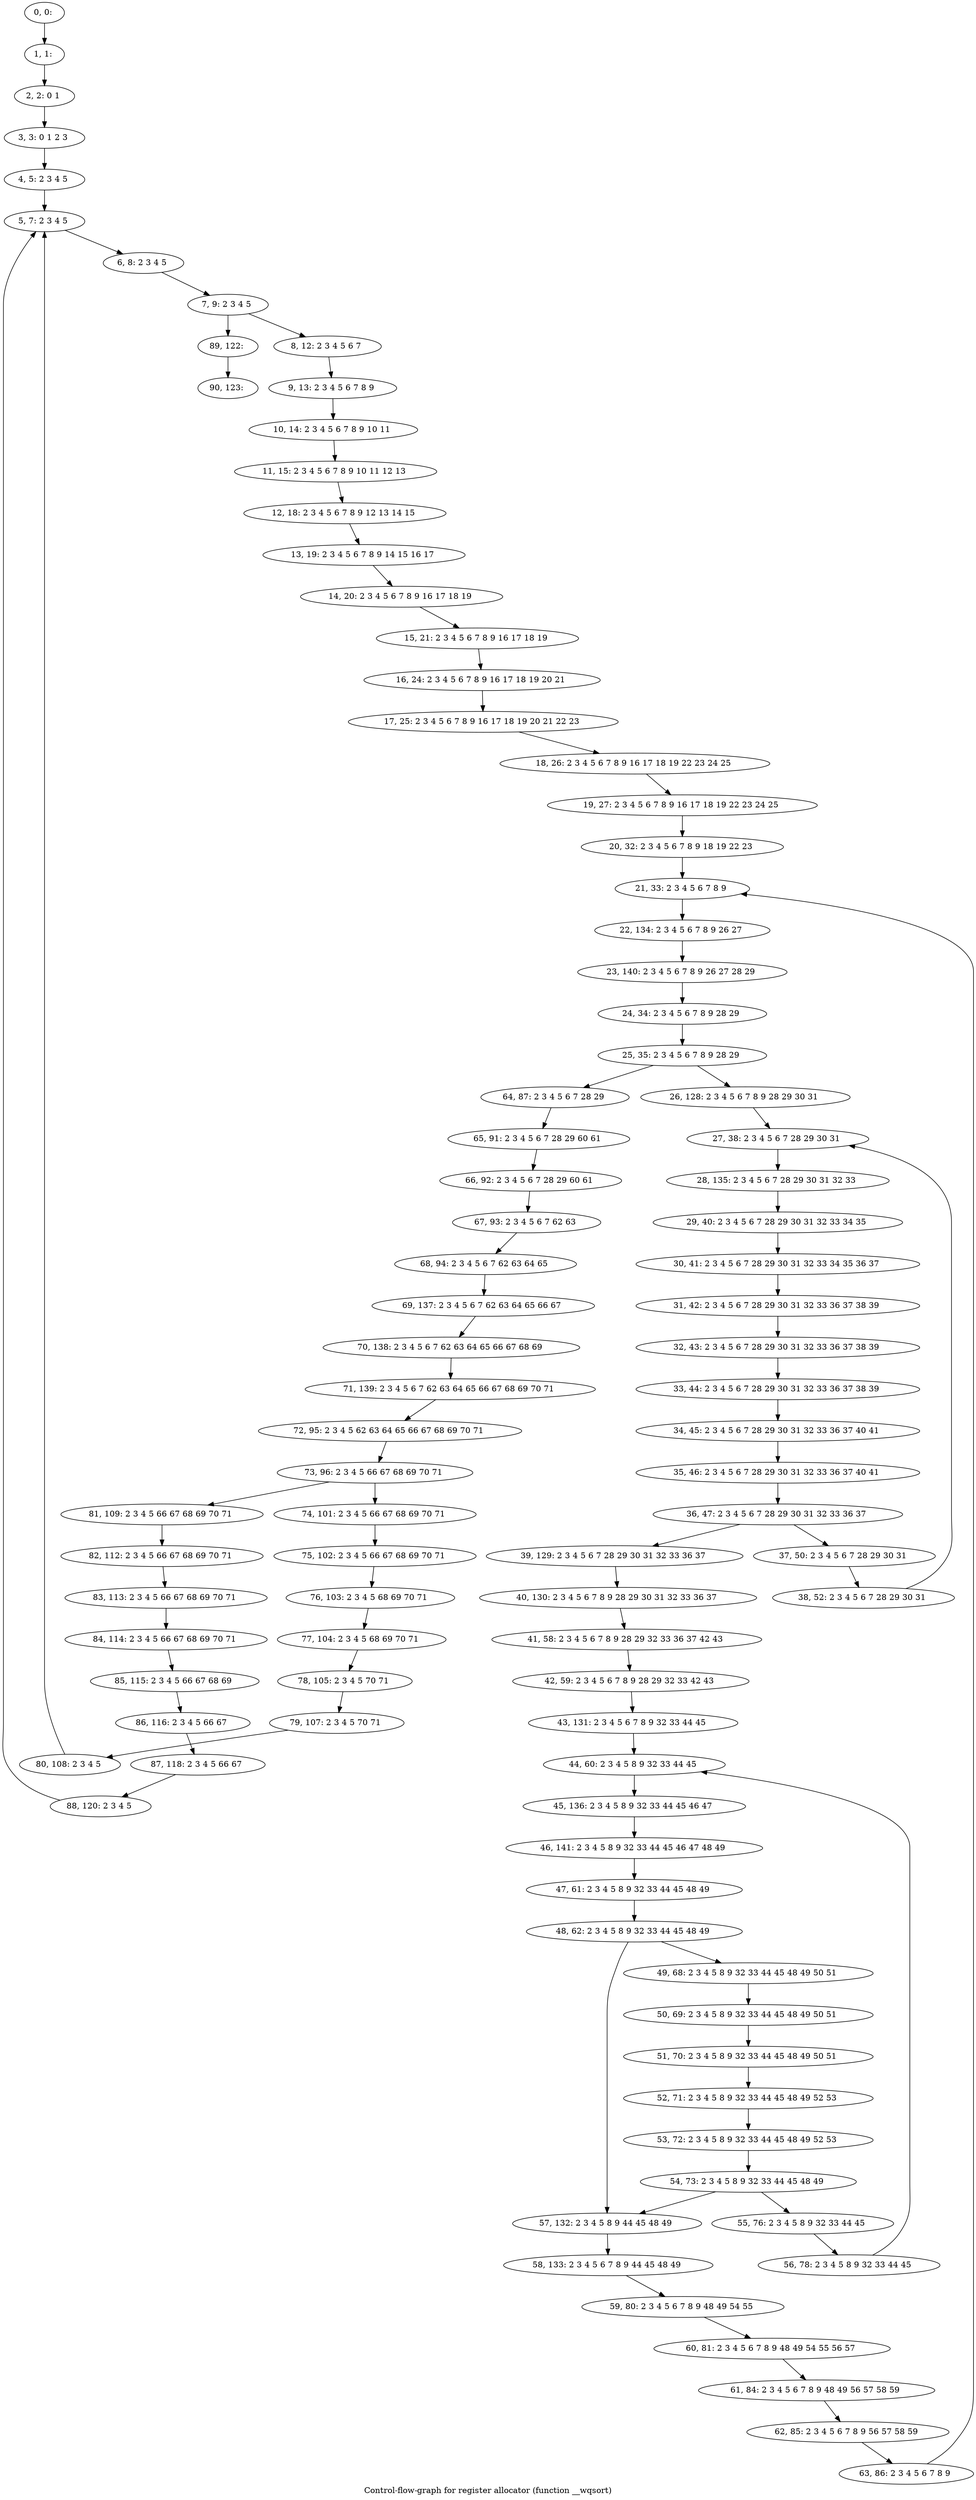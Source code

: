 digraph G {
graph [label="Control-flow-graph for register allocator (function __wqsort)"]
0[label="0, 0: "];
1[label="1, 1: "];
2[label="2, 2: 0 1 "];
3[label="3, 3: 0 1 2 3 "];
4[label="4, 5: 2 3 4 5 "];
5[label="5, 7: 2 3 4 5 "];
6[label="6, 8: 2 3 4 5 "];
7[label="7, 9: 2 3 4 5 "];
8[label="8, 12: 2 3 4 5 6 7 "];
9[label="9, 13: 2 3 4 5 6 7 8 9 "];
10[label="10, 14: 2 3 4 5 6 7 8 9 10 11 "];
11[label="11, 15: 2 3 4 5 6 7 8 9 10 11 12 13 "];
12[label="12, 18: 2 3 4 5 6 7 8 9 12 13 14 15 "];
13[label="13, 19: 2 3 4 5 6 7 8 9 14 15 16 17 "];
14[label="14, 20: 2 3 4 5 6 7 8 9 16 17 18 19 "];
15[label="15, 21: 2 3 4 5 6 7 8 9 16 17 18 19 "];
16[label="16, 24: 2 3 4 5 6 7 8 9 16 17 18 19 20 21 "];
17[label="17, 25: 2 3 4 5 6 7 8 9 16 17 18 19 20 21 22 23 "];
18[label="18, 26: 2 3 4 5 6 7 8 9 16 17 18 19 22 23 24 25 "];
19[label="19, 27: 2 3 4 5 6 7 8 9 16 17 18 19 22 23 24 25 "];
20[label="20, 32: 2 3 4 5 6 7 8 9 18 19 22 23 "];
21[label="21, 33: 2 3 4 5 6 7 8 9 "];
22[label="22, 134: 2 3 4 5 6 7 8 9 26 27 "];
23[label="23, 140: 2 3 4 5 6 7 8 9 26 27 28 29 "];
24[label="24, 34: 2 3 4 5 6 7 8 9 28 29 "];
25[label="25, 35: 2 3 4 5 6 7 8 9 28 29 "];
26[label="26, 128: 2 3 4 5 6 7 8 9 28 29 30 31 "];
27[label="27, 38: 2 3 4 5 6 7 28 29 30 31 "];
28[label="28, 135: 2 3 4 5 6 7 28 29 30 31 32 33 "];
29[label="29, 40: 2 3 4 5 6 7 28 29 30 31 32 33 34 35 "];
30[label="30, 41: 2 3 4 5 6 7 28 29 30 31 32 33 34 35 36 37 "];
31[label="31, 42: 2 3 4 5 6 7 28 29 30 31 32 33 36 37 38 39 "];
32[label="32, 43: 2 3 4 5 6 7 28 29 30 31 32 33 36 37 38 39 "];
33[label="33, 44: 2 3 4 5 6 7 28 29 30 31 32 33 36 37 38 39 "];
34[label="34, 45: 2 3 4 5 6 7 28 29 30 31 32 33 36 37 40 41 "];
35[label="35, 46: 2 3 4 5 6 7 28 29 30 31 32 33 36 37 40 41 "];
36[label="36, 47: 2 3 4 5 6 7 28 29 30 31 32 33 36 37 "];
37[label="37, 50: 2 3 4 5 6 7 28 29 30 31 "];
38[label="38, 52: 2 3 4 5 6 7 28 29 30 31 "];
39[label="39, 129: 2 3 4 5 6 7 28 29 30 31 32 33 36 37 "];
40[label="40, 130: 2 3 4 5 6 7 8 9 28 29 30 31 32 33 36 37 "];
41[label="41, 58: 2 3 4 5 6 7 8 9 28 29 32 33 36 37 42 43 "];
42[label="42, 59: 2 3 4 5 6 7 8 9 28 29 32 33 42 43 "];
43[label="43, 131: 2 3 4 5 6 7 8 9 32 33 44 45 "];
44[label="44, 60: 2 3 4 5 8 9 32 33 44 45 "];
45[label="45, 136: 2 3 4 5 8 9 32 33 44 45 46 47 "];
46[label="46, 141: 2 3 4 5 8 9 32 33 44 45 46 47 48 49 "];
47[label="47, 61: 2 3 4 5 8 9 32 33 44 45 48 49 "];
48[label="48, 62: 2 3 4 5 8 9 32 33 44 45 48 49 "];
49[label="49, 68: 2 3 4 5 8 9 32 33 44 45 48 49 50 51 "];
50[label="50, 69: 2 3 4 5 8 9 32 33 44 45 48 49 50 51 "];
51[label="51, 70: 2 3 4 5 8 9 32 33 44 45 48 49 50 51 "];
52[label="52, 71: 2 3 4 5 8 9 32 33 44 45 48 49 52 53 "];
53[label="53, 72: 2 3 4 5 8 9 32 33 44 45 48 49 52 53 "];
54[label="54, 73: 2 3 4 5 8 9 32 33 44 45 48 49 "];
55[label="55, 76: 2 3 4 5 8 9 32 33 44 45 "];
56[label="56, 78: 2 3 4 5 8 9 32 33 44 45 "];
57[label="57, 132: 2 3 4 5 8 9 44 45 48 49 "];
58[label="58, 133: 2 3 4 5 6 7 8 9 44 45 48 49 "];
59[label="59, 80: 2 3 4 5 6 7 8 9 48 49 54 55 "];
60[label="60, 81: 2 3 4 5 6 7 8 9 48 49 54 55 56 57 "];
61[label="61, 84: 2 3 4 5 6 7 8 9 48 49 56 57 58 59 "];
62[label="62, 85: 2 3 4 5 6 7 8 9 56 57 58 59 "];
63[label="63, 86: 2 3 4 5 6 7 8 9 "];
64[label="64, 87: 2 3 4 5 6 7 28 29 "];
65[label="65, 91: 2 3 4 5 6 7 28 29 60 61 "];
66[label="66, 92: 2 3 4 5 6 7 28 29 60 61 "];
67[label="67, 93: 2 3 4 5 6 7 62 63 "];
68[label="68, 94: 2 3 4 5 6 7 62 63 64 65 "];
69[label="69, 137: 2 3 4 5 6 7 62 63 64 65 66 67 "];
70[label="70, 138: 2 3 4 5 6 7 62 63 64 65 66 67 68 69 "];
71[label="71, 139: 2 3 4 5 6 7 62 63 64 65 66 67 68 69 70 71 "];
72[label="72, 95: 2 3 4 5 62 63 64 65 66 67 68 69 70 71 "];
73[label="73, 96: 2 3 4 5 66 67 68 69 70 71 "];
74[label="74, 101: 2 3 4 5 66 67 68 69 70 71 "];
75[label="75, 102: 2 3 4 5 66 67 68 69 70 71 "];
76[label="76, 103: 2 3 4 5 68 69 70 71 "];
77[label="77, 104: 2 3 4 5 68 69 70 71 "];
78[label="78, 105: 2 3 4 5 70 71 "];
79[label="79, 107: 2 3 4 5 70 71 "];
80[label="80, 108: 2 3 4 5 "];
81[label="81, 109: 2 3 4 5 66 67 68 69 70 71 "];
82[label="82, 112: 2 3 4 5 66 67 68 69 70 71 "];
83[label="83, 113: 2 3 4 5 66 67 68 69 70 71 "];
84[label="84, 114: 2 3 4 5 66 67 68 69 70 71 "];
85[label="85, 115: 2 3 4 5 66 67 68 69 "];
86[label="86, 116: 2 3 4 5 66 67 "];
87[label="87, 118: 2 3 4 5 66 67 "];
88[label="88, 120: 2 3 4 5 "];
89[label="89, 122: "];
90[label="90, 123: "];
0->1 ;
1->2 ;
2->3 ;
3->4 ;
4->5 ;
5->6 ;
6->7 ;
7->8 ;
7->89 ;
8->9 ;
9->10 ;
10->11 ;
11->12 ;
12->13 ;
13->14 ;
14->15 ;
15->16 ;
16->17 ;
17->18 ;
18->19 ;
19->20 ;
20->21 ;
21->22 ;
22->23 ;
23->24 ;
24->25 ;
25->26 ;
25->64 ;
26->27 ;
27->28 ;
28->29 ;
29->30 ;
30->31 ;
31->32 ;
32->33 ;
33->34 ;
34->35 ;
35->36 ;
36->37 ;
36->39 ;
37->38 ;
38->27 ;
39->40 ;
40->41 ;
41->42 ;
42->43 ;
43->44 ;
44->45 ;
45->46 ;
46->47 ;
47->48 ;
48->49 ;
48->57 ;
49->50 ;
50->51 ;
51->52 ;
52->53 ;
53->54 ;
54->55 ;
54->57 ;
55->56 ;
56->44 ;
57->58 ;
58->59 ;
59->60 ;
60->61 ;
61->62 ;
62->63 ;
63->21 ;
64->65 ;
65->66 ;
66->67 ;
67->68 ;
68->69 ;
69->70 ;
70->71 ;
71->72 ;
72->73 ;
73->74 ;
73->81 ;
74->75 ;
75->76 ;
76->77 ;
77->78 ;
78->79 ;
79->80 ;
80->5 ;
81->82 ;
82->83 ;
83->84 ;
84->85 ;
85->86 ;
86->87 ;
87->88 ;
88->5 ;
89->90 ;
}
